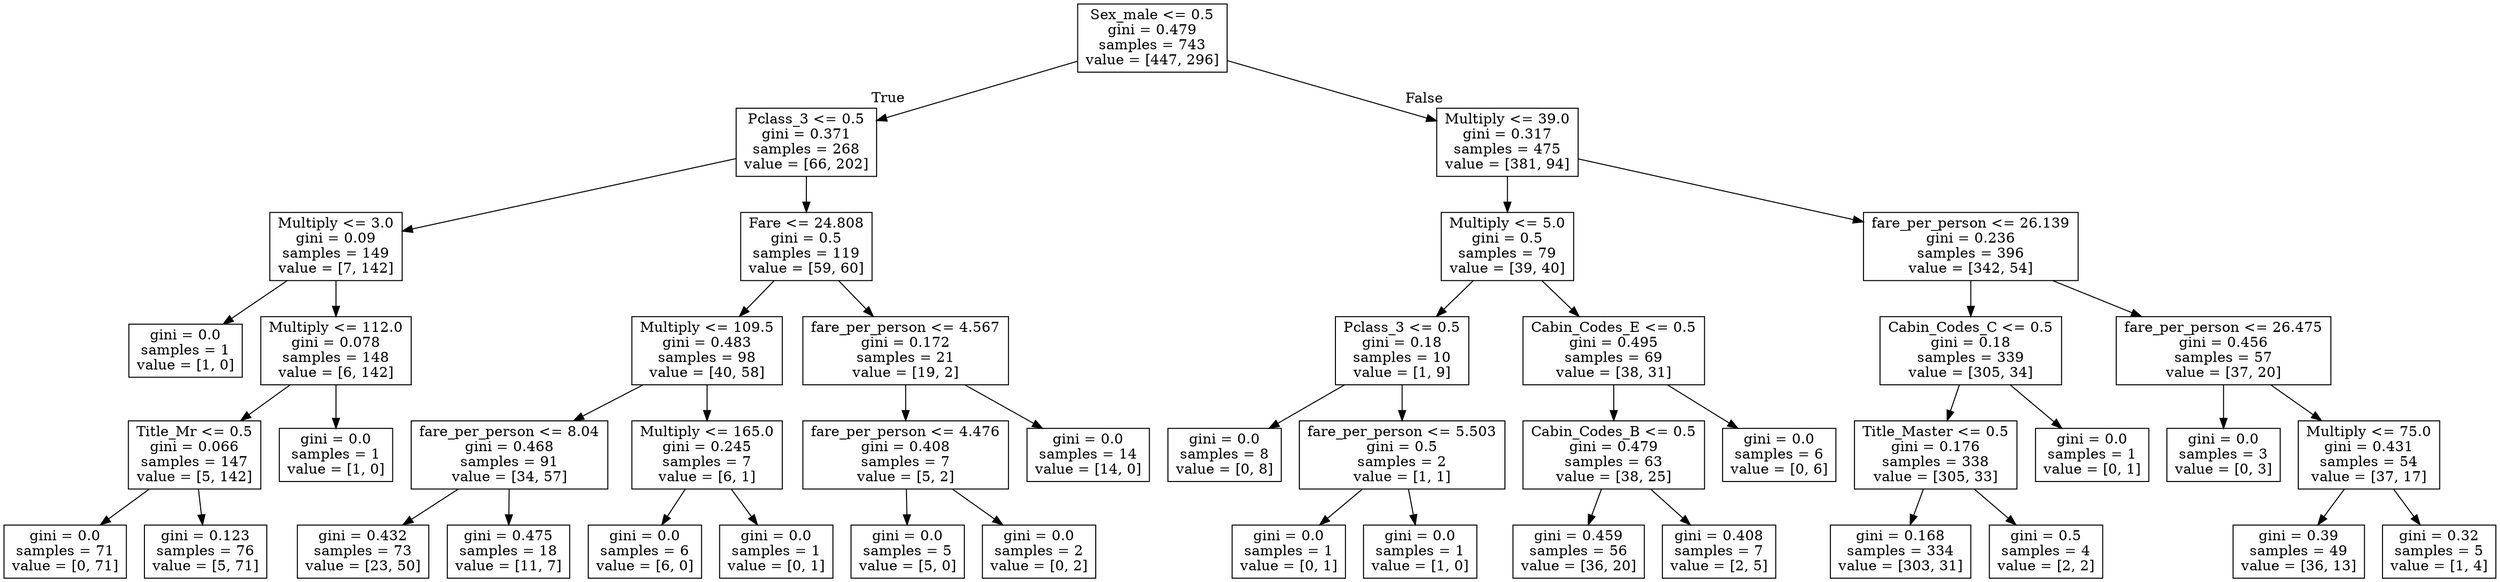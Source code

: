 digraph Tree {
node [shape=box] ;
0 [label="Sex_male <= 0.5\ngini = 0.479\nsamples = 743\nvalue = [447, 296]"] ;
1 [label="Pclass_3 <= 0.5\ngini = 0.371\nsamples = 268\nvalue = [66, 202]"] ;
0 -> 1 [labeldistance=2.5, labelangle=45, headlabel="True"] ;
2 [label="Multiply <= 3.0\ngini = 0.09\nsamples = 149\nvalue = [7, 142]"] ;
1 -> 2 ;
3 [label="gini = 0.0\nsamples = 1\nvalue = [1, 0]"] ;
2 -> 3 ;
4 [label="Multiply <= 112.0\ngini = 0.078\nsamples = 148\nvalue = [6, 142]"] ;
2 -> 4 ;
5 [label="Title_Mr <= 0.5\ngini = 0.066\nsamples = 147\nvalue = [5, 142]"] ;
4 -> 5 ;
6 [label="gini = 0.0\nsamples = 71\nvalue = [0, 71]"] ;
5 -> 6 ;
7 [label="gini = 0.123\nsamples = 76\nvalue = [5, 71]"] ;
5 -> 7 ;
8 [label="gini = 0.0\nsamples = 1\nvalue = [1, 0]"] ;
4 -> 8 ;
9 [label="Fare <= 24.808\ngini = 0.5\nsamples = 119\nvalue = [59, 60]"] ;
1 -> 9 ;
10 [label="Multiply <= 109.5\ngini = 0.483\nsamples = 98\nvalue = [40, 58]"] ;
9 -> 10 ;
11 [label="fare_per_person <= 8.04\ngini = 0.468\nsamples = 91\nvalue = [34, 57]"] ;
10 -> 11 ;
12 [label="gini = 0.432\nsamples = 73\nvalue = [23, 50]"] ;
11 -> 12 ;
13 [label="gini = 0.475\nsamples = 18\nvalue = [11, 7]"] ;
11 -> 13 ;
14 [label="Multiply <= 165.0\ngini = 0.245\nsamples = 7\nvalue = [6, 1]"] ;
10 -> 14 ;
15 [label="gini = 0.0\nsamples = 6\nvalue = [6, 0]"] ;
14 -> 15 ;
16 [label="gini = 0.0\nsamples = 1\nvalue = [0, 1]"] ;
14 -> 16 ;
17 [label="fare_per_person <= 4.567\ngini = 0.172\nsamples = 21\nvalue = [19, 2]"] ;
9 -> 17 ;
18 [label="fare_per_person <= 4.476\ngini = 0.408\nsamples = 7\nvalue = [5, 2]"] ;
17 -> 18 ;
19 [label="gini = 0.0\nsamples = 5\nvalue = [5, 0]"] ;
18 -> 19 ;
20 [label="gini = 0.0\nsamples = 2\nvalue = [0, 2]"] ;
18 -> 20 ;
21 [label="gini = 0.0\nsamples = 14\nvalue = [14, 0]"] ;
17 -> 21 ;
22 [label="Multiply <= 39.0\ngini = 0.317\nsamples = 475\nvalue = [381, 94]"] ;
0 -> 22 [labeldistance=2.5, labelangle=-45, headlabel="False"] ;
23 [label="Multiply <= 5.0\ngini = 0.5\nsamples = 79\nvalue = [39, 40]"] ;
22 -> 23 ;
24 [label="Pclass_3 <= 0.5\ngini = 0.18\nsamples = 10\nvalue = [1, 9]"] ;
23 -> 24 ;
25 [label="gini = 0.0\nsamples = 8\nvalue = [0, 8]"] ;
24 -> 25 ;
26 [label="fare_per_person <= 5.503\ngini = 0.5\nsamples = 2\nvalue = [1, 1]"] ;
24 -> 26 ;
27 [label="gini = 0.0\nsamples = 1\nvalue = [0, 1]"] ;
26 -> 27 ;
28 [label="gini = 0.0\nsamples = 1\nvalue = [1, 0]"] ;
26 -> 28 ;
29 [label="Cabin_Codes_E <= 0.5\ngini = 0.495\nsamples = 69\nvalue = [38, 31]"] ;
23 -> 29 ;
30 [label="Cabin_Codes_B <= 0.5\ngini = 0.479\nsamples = 63\nvalue = [38, 25]"] ;
29 -> 30 ;
31 [label="gini = 0.459\nsamples = 56\nvalue = [36, 20]"] ;
30 -> 31 ;
32 [label="gini = 0.408\nsamples = 7\nvalue = [2, 5]"] ;
30 -> 32 ;
33 [label="gini = 0.0\nsamples = 6\nvalue = [0, 6]"] ;
29 -> 33 ;
34 [label="fare_per_person <= 26.139\ngini = 0.236\nsamples = 396\nvalue = [342, 54]"] ;
22 -> 34 ;
35 [label="Cabin_Codes_C <= 0.5\ngini = 0.18\nsamples = 339\nvalue = [305, 34]"] ;
34 -> 35 ;
36 [label="Title_Master <= 0.5\ngini = 0.176\nsamples = 338\nvalue = [305, 33]"] ;
35 -> 36 ;
37 [label="gini = 0.168\nsamples = 334\nvalue = [303, 31]"] ;
36 -> 37 ;
38 [label="gini = 0.5\nsamples = 4\nvalue = [2, 2]"] ;
36 -> 38 ;
39 [label="gini = 0.0\nsamples = 1\nvalue = [0, 1]"] ;
35 -> 39 ;
40 [label="fare_per_person <= 26.475\ngini = 0.456\nsamples = 57\nvalue = [37, 20]"] ;
34 -> 40 ;
41 [label="gini = 0.0\nsamples = 3\nvalue = [0, 3]"] ;
40 -> 41 ;
42 [label="Multiply <= 75.0\ngini = 0.431\nsamples = 54\nvalue = [37, 17]"] ;
40 -> 42 ;
43 [label="gini = 0.39\nsamples = 49\nvalue = [36, 13]"] ;
42 -> 43 ;
44 [label="gini = 0.32\nsamples = 5\nvalue = [1, 4]"] ;
42 -> 44 ;
}
